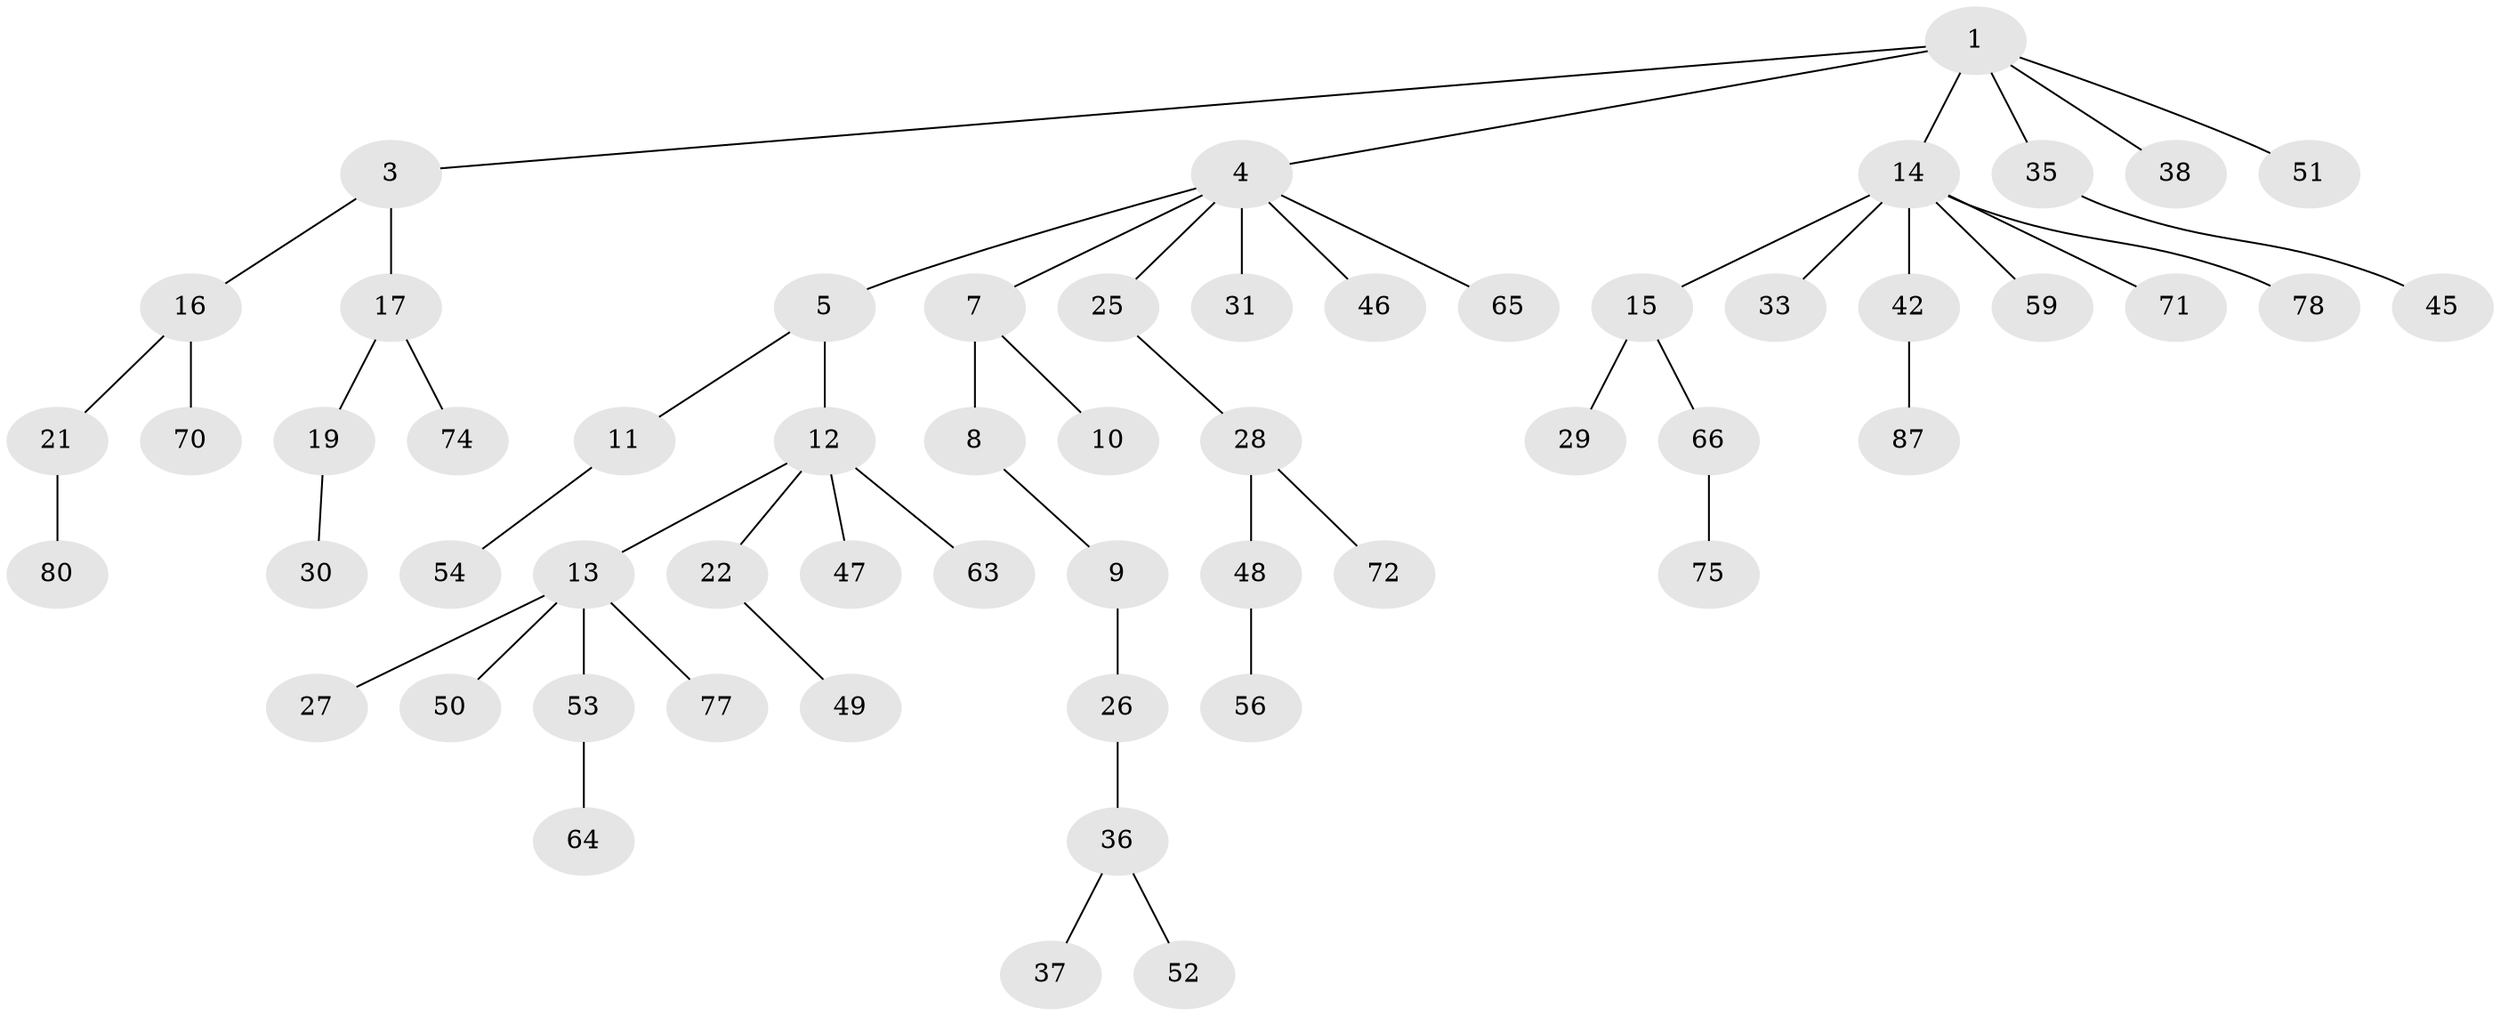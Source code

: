 // original degree distribution, {4: 0.06818181818181818, 3: 0.1590909090909091, 7: 0.011363636363636364, 1: 0.45454545454545453, 2: 0.2840909090909091, 5: 0.011363636363636364, 6: 0.011363636363636364}
// Generated by graph-tools (version 1.1) at 2025/42/03/06/25 10:42:03]
// undirected, 56 vertices, 55 edges
graph export_dot {
graph [start="1"]
  node [color=gray90,style=filled];
  1 [super="+2"];
  3;
  4 [super="+24"];
  5 [super="+6"];
  7 [super="+18"];
  8;
  9 [super="+85"];
  10;
  11 [super="+44"];
  12 [super="+20"];
  13 [super="+23"];
  14 [super="+41"];
  15 [super="+84"];
  16 [super="+39"];
  17 [super="+40"];
  19 [super="+58"];
  21 [super="+57"];
  22 [super="+82"];
  25 [super="+88"];
  26 [super="+34"];
  27;
  28 [super="+32"];
  29;
  30;
  31;
  33;
  35;
  36 [super="+43"];
  37;
  38;
  42 [super="+69"];
  45;
  46;
  47 [super="+62"];
  48 [super="+61"];
  49 [super="+79"];
  50 [super="+67"];
  51;
  52 [super="+60"];
  53 [super="+55"];
  54 [super="+86"];
  56;
  59 [super="+76"];
  63;
  64 [super="+68"];
  65 [super="+73"];
  66;
  70 [super="+81"];
  71 [super="+83"];
  72;
  74;
  75;
  77;
  78;
  80;
  87;
  1 -- 3;
  1 -- 4;
  1 -- 14;
  1 -- 38;
  1 -- 51;
  1 -- 35;
  3 -- 16;
  3 -- 17;
  4 -- 5;
  4 -- 7;
  4 -- 25;
  4 -- 31;
  4 -- 65;
  4 -- 46;
  5 -- 11;
  5 -- 12;
  7 -- 8;
  7 -- 10;
  8 -- 9;
  9 -- 26;
  11 -- 54;
  12 -- 13;
  12 -- 47;
  12 -- 22;
  12 -- 63;
  13 -- 50;
  13 -- 53;
  13 -- 77;
  13 -- 27;
  14 -- 15;
  14 -- 33;
  14 -- 42;
  14 -- 59;
  14 -- 78;
  14 -- 71;
  15 -- 29;
  15 -- 66;
  16 -- 21;
  16 -- 70;
  17 -- 19;
  17 -- 74;
  19 -- 30;
  21 -- 80;
  22 -- 49;
  25 -- 28;
  26 -- 36;
  28 -- 72;
  28 -- 48;
  35 -- 45;
  36 -- 37;
  36 -- 52;
  42 -- 87;
  48 -- 56;
  53 -- 64;
  66 -- 75;
}
